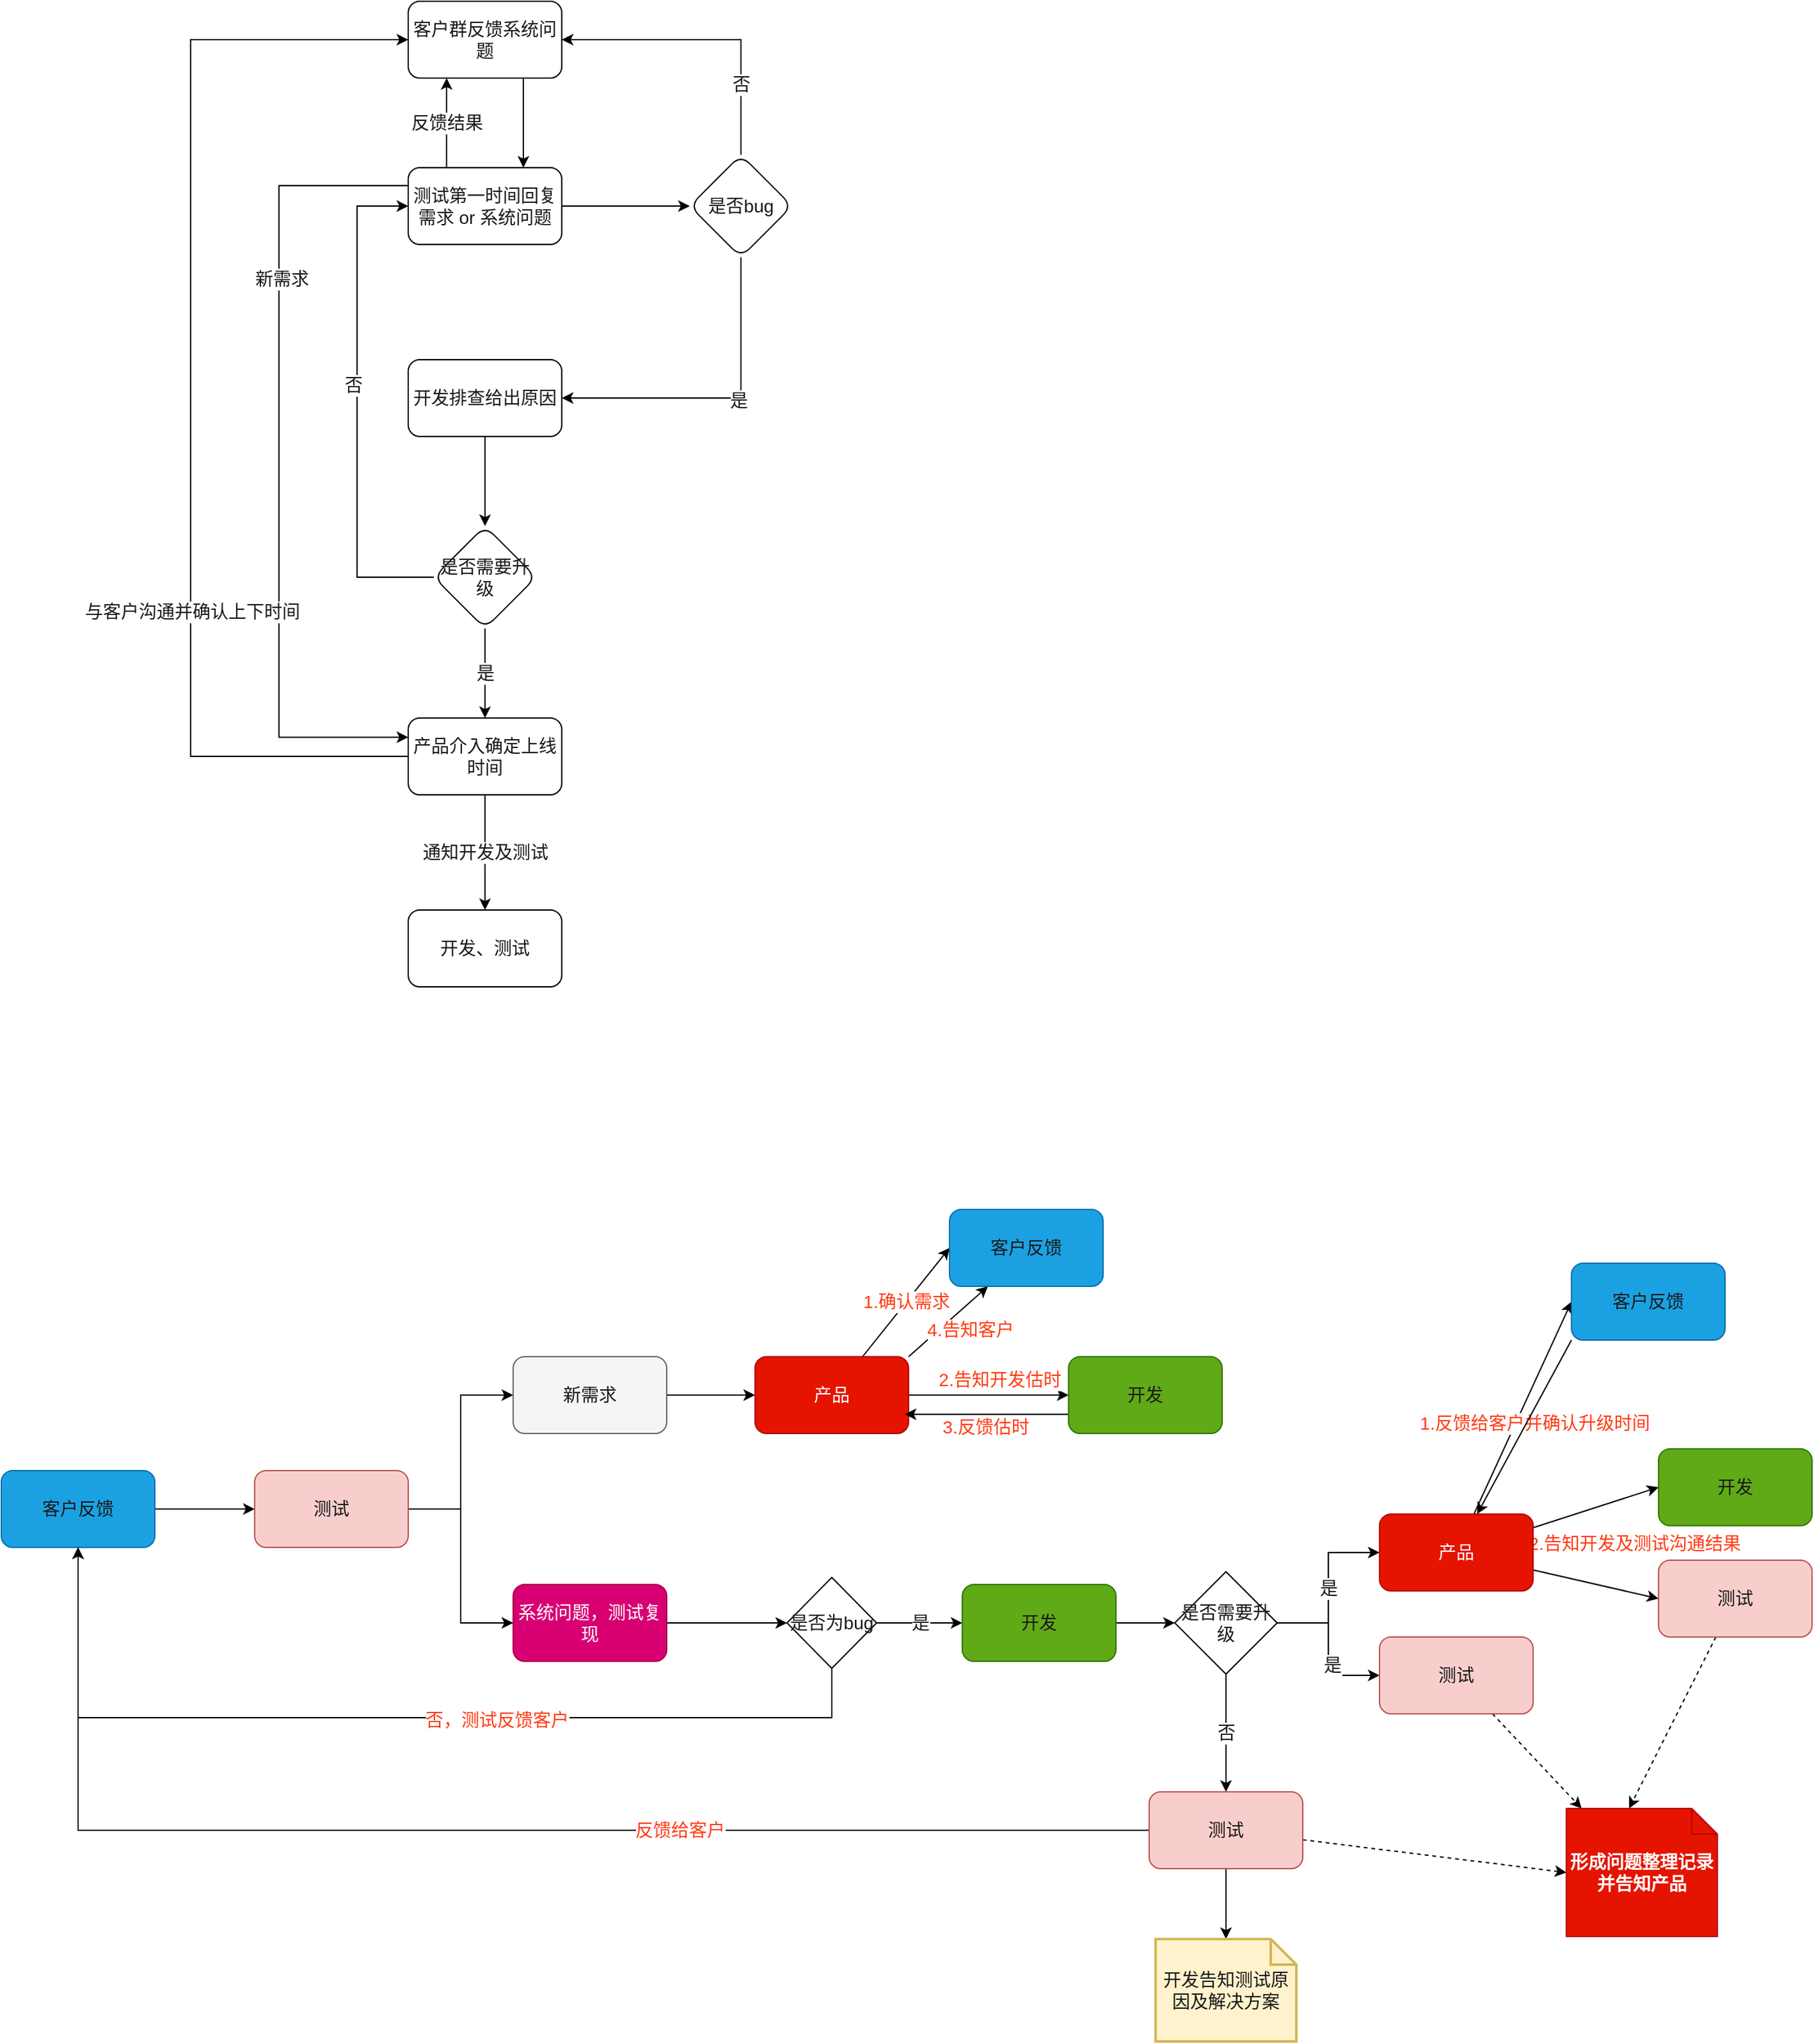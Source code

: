 <mxfile version="17.4.5" type="github">
  <diagram id="2hvGRixQI1NttPmxZqW4" name="Page-1">
    <mxGraphModel dx="1673" dy="896" grid="0" gridSize="10" guides="1" tooltips="1" connect="1" arrows="1" fold="1" page="0" pageScale="1" pageWidth="827" pageHeight="1169" math="0" shadow="0">
      <root>
        <mxCell id="0" />
        <mxCell id="1" parent="0" />
        <mxCell id="53oVMIumwL6rekQ-fXR3-16" style="edgeStyle=orthogonalEdgeStyle;rounded=0;orthogonalLoop=1;jettySize=auto;html=1;fontColor=#1A1A1A;fontSize=14;" edge="1" parent="1" source="53oVMIumwL6rekQ-fXR3-1" target="53oVMIumwL6rekQ-fXR3-2">
          <mxGeometry relative="1" as="geometry">
            <Array as="points">
              <mxPoint x="420" y="200" />
              <mxPoint x="420" y="200" />
            </Array>
          </mxGeometry>
        </mxCell>
        <mxCell id="53oVMIumwL6rekQ-fXR3-1" value="客户群反馈系统问题" style="rounded=1;whiteSpace=wrap;html=1;fontColor=#1A1A1A;fontSize=14;" vertex="1" parent="1">
          <mxGeometry x="330" y="110" width="120" height="60" as="geometry" />
        </mxCell>
        <mxCell id="53oVMIumwL6rekQ-fXR3-5" value="" style="edgeStyle=orthogonalEdgeStyle;rounded=0;orthogonalLoop=1;jettySize=auto;html=1;fontColor=#1A1A1A;fontSize=14;" edge="1" parent="1" source="53oVMIumwL6rekQ-fXR3-2" target="53oVMIumwL6rekQ-fXR3-4">
          <mxGeometry relative="1" as="geometry" />
        </mxCell>
        <mxCell id="53oVMIumwL6rekQ-fXR3-20" value="反馈结果" style="edgeStyle=orthogonalEdgeStyle;rounded=0;orthogonalLoop=1;jettySize=auto;html=1;entryX=0.25;entryY=1;entryDx=0;entryDy=0;fontColor=#1A1A1A;fontSize=14;" edge="1" parent="1" source="53oVMIumwL6rekQ-fXR3-2" target="53oVMIumwL6rekQ-fXR3-1">
          <mxGeometry relative="1" as="geometry">
            <Array as="points">
              <mxPoint x="360" y="220" />
              <mxPoint x="360" y="220" />
            </Array>
          </mxGeometry>
        </mxCell>
        <mxCell id="53oVMIumwL6rekQ-fXR3-25" style="edgeStyle=orthogonalEdgeStyle;rounded=0;orthogonalLoop=1;jettySize=auto;html=1;entryX=0;entryY=0.25;entryDx=0;entryDy=0;fontColor=#1A1A1A;fontSize=14;" edge="1" parent="1" source="53oVMIumwL6rekQ-fXR3-2" target="53oVMIumwL6rekQ-fXR3-17">
          <mxGeometry relative="1" as="geometry">
            <Array as="points">
              <mxPoint x="229" y="254" />
              <mxPoint x="229" y="685" />
            </Array>
          </mxGeometry>
        </mxCell>
        <mxCell id="53oVMIumwL6rekQ-fXR3-26" value="新需求" style="edgeLabel;html=1;align=center;verticalAlign=middle;resizable=0;points=[];fontColor=#1A1A1A;fontSize=14;" vertex="1" connectable="0" parent="53oVMIumwL6rekQ-fXR3-25">
          <mxGeometry x="-0.45" y="2" relative="1" as="geometry">
            <mxPoint as="offset" />
          </mxGeometry>
        </mxCell>
        <mxCell id="53oVMIumwL6rekQ-fXR3-2" value="测试第一时间回复&lt;br style=&quot;font-size: 14px;&quot;&gt;&lt;font style=&quot;font-size: 14px;&quot;&gt;需求 or 系统问题&lt;/font&gt;" style="rounded=1;whiteSpace=wrap;html=1;fontColor=#1A1A1A;fontSize=14;" vertex="1" parent="1">
          <mxGeometry x="330" y="240" width="120" height="60" as="geometry" />
        </mxCell>
        <mxCell id="53oVMIumwL6rekQ-fXR3-13" style="edgeStyle=orthogonalEdgeStyle;rounded=0;orthogonalLoop=1;jettySize=auto;html=1;fontColor=#1A1A1A;fontSize=14;" edge="1" parent="1" source="53oVMIumwL6rekQ-fXR3-3" target="53oVMIumwL6rekQ-fXR3-12">
          <mxGeometry relative="1" as="geometry" />
        </mxCell>
        <mxCell id="53oVMIumwL6rekQ-fXR3-3" value="开发排查给出原因" style="rounded=1;whiteSpace=wrap;html=1;fontColor=#1A1A1A;fontSize=14;" vertex="1" parent="1">
          <mxGeometry x="330" y="390" width="120" height="60" as="geometry" />
        </mxCell>
        <mxCell id="53oVMIumwL6rekQ-fXR3-6" style="edgeStyle=orthogonalEdgeStyle;rounded=0;orthogonalLoop=1;jettySize=auto;html=1;fontColor=#1A1A1A;fontSize=14;" edge="1" parent="1" source="53oVMIumwL6rekQ-fXR3-4" target="53oVMIumwL6rekQ-fXR3-3">
          <mxGeometry relative="1" as="geometry">
            <Array as="points">
              <mxPoint x="590" y="420" />
            </Array>
          </mxGeometry>
        </mxCell>
        <mxCell id="53oVMIumwL6rekQ-fXR3-7" value="是" style="edgeLabel;html=1;align=center;verticalAlign=middle;resizable=0;points=[];fontColor=#1A1A1A;fontSize=14;" vertex="1" connectable="0" parent="53oVMIumwL6rekQ-fXR3-6">
          <mxGeometry x="-0.104" y="2" relative="1" as="geometry">
            <mxPoint as="offset" />
          </mxGeometry>
        </mxCell>
        <mxCell id="53oVMIumwL6rekQ-fXR3-8" style="edgeStyle=orthogonalEdgeStyle;rounded=0;orthogonalLoop=1;jettySize=auto;html=1;entryX=1;entryY=0.5;entryDx=0;entryDy=0;fontColor=#1A1A1A;fontSize=14;" edge="1" parent="1" source="53oVMIumwL6rekQ-fXR3-4" target="53oVMIumwL6rekQ-fXR3-1">
          <mxGeometry relative="1" as="geometry">
            <Array as="points">
              <mxPoint x="590" y="140" />
            </Array>
          </mxGeometry>
        </mxCell>
        <mxCell id="53oVMIumwL6rekQ-fXR3-9" value="否" style="edgeLabel;html=1;align=center;verticalAlign=middle;resizable=0;points=[];fontColor=#1A1A1A;fontSize=14;" vertex="1" connectable="0" parent="53oVMIumwL6rekQ-fXR3-8">
          <mxGeometry x="-0.522" relative="1" as="geometry">
            <mxPoint as="offset" />
          </mxGeometry>
        </mxCell>
        <mxCell id="53oVMIumwL6rekQ-fXR3-4" value="是否bug" style="rhombus;whiteSpace=wrap;html=1;rounded=1;fontColor=#1A1A1A;fontSize=14;" vertex="1" parent="1">
          <mxGeometry x="550" y="230" width="80" height="80" as="geometry" />
        </mxCell>
        <mxCell id="53oVMIumwL6rekQ-fXR3-14" style="edgeStyle=orthogonalEdgeStyle;rounded=0;orthogonalLoop=1;jettySize=auto;html=1;entryX=0;entryY=0.5;entryDx=0;entryDy=0;fontColor=#1A1A1A;fontSize=14;" edge="1" parent="1" source="53oVMIumwL6rekQ-fXR3-12" target="53oVMIumwL6rekQ-fXR3-2">
          <mxGeometry relative="1" as="geometry">
            <Array as="points">
              <mxPoint x="290" y="560" />
              <mxPoint x="290" y="270" />
            </Array>
          </mxGeometry>
        </mxCell>
        <mxCell id="53oVMIumwL6rekQ-fXR3-15" value="否" style="edgeLabel;html=1;align=center;verticalAlign=middle;resizable=0;points=[];fontColor=#1A1A1A;fontSize=14;" vertex="1" connectable="0" parent="53oVMIumwL6rekQ-fXR3-14">
          <mxGeometry x="-0.359" y="3" relative="1" as="geometry">
            <mxPoint y="-85" as="offset" />
          </mxGeometry>
        </mxCell>
        <mxCell id="53oVMIumwL6rekQ-fXR3-18" value="是" style="edgeStyle=orthogonalEdgeStyle;rounded=0;orthogonalLoop=1;jettySize=auto;html=1;fontColor=#1A1A1A;fontSize=14;" edge="1" parent="1" source="53oVMIumwL6rekQ-fXR3-12" target="53oVMIumwL6rekQ-fXR3-17">
          <mxGeometry relative="1" as="geometry" />
        </mxCell>
        <mxCell id="53oVMIumwL6rekQ-fXR3-12" value="是否需要升级" style="rhombus;whiteSpace=wrap;html=1;rounded=1;fontColor=#1A1A1A;fontSize=14;" vertex="1" parent="1">
          <mxGeometry x="350" y="520" width="80" height="80" as="geometry" />
        </mxCell>
        <mxCell id="53oVMIumwL6rekQ-fXR3-21" style="edgeStyle=orthogonalEdgeStyle;rounded=0;orthogonalLoop=1;jettySize=auto;html=1;entryX=0;entryY=0.5;entryDx=0;entryDy=0;fontColor=#1A1A1A;fontSize=14;" edge="1" parent="1" source="53oVMIumwL6rekQ-fXR3-17" target="53oVMIumwL6rekQ-fXR3-1">
          <mxGeometry relative="1" as="geometry">
            <Array as="points">
              <mxPoint x="160" y="700" />
              <mxPoint x="160" y="140" />
            </Array>
          </mxGeometry>
        </mxCell>
        <mxCell id="53oVMIumwL6rekQ-fXR3-22" value="与客户沟通并确认上下时间" style="edgeLabel;html=1;align=center;verticalAlign=middle;resizable=0;points=[];fontColor=#1A1A1A;fontSize=14;" vertex="1" connectable="0" parent="53oVMIumwL6rekQ-fXR3-21">
          <mxGeometry x="-0.371" y="-1" relative="1" as="geometry">
            <mxPoint as="offset" />
          </mxGeometry>
        </mxCell>
        <mxCell id="53oVMIumwL6rekQ-fXR3-24" value="通知开发及测试" style="edgeStyle=orthogonalEdgeStyle;rounded=0;orthogonalLoop=1;jettySize=auto;html=1;fontColor=#1A1A1A;fontSize=14;" edge="1" parent="1" source="53oVMIumwL6rekQ-fXR3-17" target="53oVMIumwL6rekQ-fXR3-23">
          <mxGeometry relative="1" as="geometry" />
        </mxCell>
        <mxCell id="53oVMIumwL6rekQ-fXR3-17" value="产品介入确定上线时间" style="rounded=1;whiteSpace=wrap;html=1;fontColor=#1A1A1A;fontSize=14;" vertex="1" parent="1">
          <mxGeometry x="330" y="670" width="120" height="60" as="geometry" />
        </mxCell>
        <mxCell id="53oVMIumwL6rekQ-fXR3-23" value="开发、测试" style="rounded=1;whiteSpace=wrap;html=1;fontColor=#1A1A1A;fontSize=14;" vertex="1" parent="1">
          <mxGeometry x="330" y="820" width="120" height="60" as="geometry" />
        </mxCell>
        <mxCell id="53oVMIumwL6rekQ-fXR3-30" style="edgeStyle=orthogonalEdgeStyle;rounded=0;orthogonalLoop=1;jettySize=auto;html=1;fontColor=#1A1A1A;fontSize=14;" edge="1" parent="1" source="53oVMIumwL6rekQ-fXR3-28" target="53oVMIumwL6rekQ-fXR3-29">
          <mxGeometry relative="1" as="geometry" />
        </mxCell>
        <mxCell id="53oVMIumwL6rekQ-fXR3-28" value="客户反馈" style="rounded=1;whiteSpace=wrap;html=1;fontColor=#1A1A1A;fillColor=#1ba1e2;strokeColor=#006EAF;fontSize=14;" vertex="1" parent="1">
          <mxGeometry x="12" y="1258" width="120" height="60" as="geometry" />
        </mxCell>
        <mxCell id="53oVMIumwL6rekQ-fXR3-33" style="edgeStyle=orthogonalEdgeStyle;rounded=0;orthogonalLoop=1;jettySize=auto;html=1;entryX=0;entryY=0.5;entryDx=0;entryDy=0;fontColor=#1A1A1A;fontSize=14;" edge="1" parent="1" source="53oVMIumwL6rekQ-fXR3-29" target="53oVMIumwL6rekQ-fXR3-31">
          <mxGeometry relative="1" as="geometry" />
        </mxCell>
        <mxCell id="53oVMIumwL6rekQ-fXR3-35" style="edgeStyle=orthogonalEdgeStyle;rounded=0;orthogonalLoop=1;jettySize=auto;html=1;entryX=0;entryY=0.5;entryDx=0;entryDy=0;fontColor=#1A1A1A;fontSize=14;" edge="1" parent="1" source="53oVMIumwL6rekQ-fXR3-29" target="53oVMIumwL6rekQ-fXR3-32">
          <mxGeometry relative="1" as="geometry" />
        </mxCell>
        <mxCell id="53oVMIumwL6rekQ-fXR3-29" value="测试" style="rounded=1;whiteSpace=wrap;html=1;fillColor=#f8cecc;strokeColor=#b85450;fontColor=#1A1A1A;fontSize=14;" vertex="1" parent="1">
          <mxGeometry x="210" y="1258" width="120" height="60" as="geometry" />
        </mxCell>
        <mxCell id="53oVMIumwL6rekQ-fXR3-65" style="edgeStyle=none;rounded=0;orthogonalLoop=1;jettySize=auto;html=1;entryX=0;entryY=0.5;entryDx=0;entryDy=0;fontColor=#1A1A1A;fontSize=14;" edge="1" parent="1" source="53oVMIumwL6rekQ-fXR3-31" target="53oVMIumwL6rekQ-fXR3-64">
          <mxGeometry relative="1" as="geometry" />
        </mxCell>
        <mxCell id="53oVMIumwL6rekQ-fXR3-31" value="新需求" style="rounded=1;whiteSpace=wrap;html=1;fontColor=#1A1A1A;fillColor=#f5f5f5;strokeColor=#666666;fontSize=14;" vertex="1" parent="1">
          <mxGeometry x="412" y="1169" width="120" height="60" as="geometry" />
        </mxCell>
        <mxCell id="53oVMIumwL6rekQ-fXR3-38" style="edgeStyle=orthogonalEdgeStyle;rounded=0;orthogonalLoop=1;jettySize=auto;html=1;fontColor=#1A1A1A;fontSize=14;" edge="1" parent="1" source="53oVMIumwL6rekQ-fXR3-32" target="53oVMIumwL6rekQ-fXR3-37">
          <mxGeometry relative="1" as="geometry" />
        </mxCell>
        <mxCell id="53oVMIumwL6rekQ-fXR3-32" value="系统问题，测试复现" style="rounded=1;whiteSpace=wrap;html=1;fontColor=#FFFFFF;fillColor=#d80073;strokeColor=#A50040;fontSize=14;" vertex="1" parent="1">
          <mxGeometry x="412" y="1347" width="120" height="60" as="geometry" />
        </mxCell>
        <mxCell id="53oVMIumwL6rekQ-fXR3-40" value="是" style="edgeStyle=orthogonalEdgeStyle;rounded=0;orthogonalLoop=1;jettySize=auto;html=1;fontColor=#1A1A1A;fontSize=14;" edge="1" parent="1" source="53oVMIumwL6rekQ-fXR3-37" target="53oVMIumwL6rekQ-fXR3-39">
          <mxGeometry relative="1" as="geometry" />
        </mxCell>
        <mxCell id="53oVMIumwL6rekQ-fXR3-41" style="edgeStyle=orthogonalEdgeStyle;rounded=0;orthogonalLoop=1;jettySize=auto;html=1;entryX=0.5;entryY=1;entryDx=0;entryDy=0;fontColor=#1A1A1A;fontSize=14;" edge="1" parent="1" source="53oVMIumwL6rekQ-fXR3-37" target="53oVMIumwL6rekQ-fXR3-28">
          <mxGeometry relative="1" as="geometry">
            <Array as="points">
              <mxPoint x="661" y="1451" />
              <mxPoint x="72" y="1451" />
            </Array>
          </mxGeometry>
        </mxCell>
        <mxCell id="53oVMIumwL6rekQ-fXR3-42" value="否，测试反馈客户" style="edgeLabel;html=1;align=center;verticalAlign=middle;resizable=0;points=[];fontColor=#FF3B14;fontSize=14;" vertex="1" connectable="0" parent="53oVMIumwL6rekQ-fXR3-41">
          <mxGeometry x="-0.207" y="2" relative="1" as="geometry">
            <mxPoint x="1" as="offset" />
          </mxGeometry>
        </mxCell>
        <mxCell id="53oVMIumwL6rekQ-fXR3-37" value="是否为bug" style="rhombus;whiteSpace=wrap;html=1;fontColor=#1A1A1A;fontSize=14;" vertex="1" parent="1">
          <mxGeometry x="626" y="1341.5" width="70" height="71" as="geometry" />
        </mxCell>
        <mxCell id="53oVMIumwL6rekQ-fXR3-44" style="edgeStyle=orthogonalEdgeStyle;rounded=0;orthogonalLoop=1;jettySize=auto;html=1;entryX=0;entryY=0.5;entryDx=0;entryDy=0;fontColor=#1A1A1A;fontSize=14;" edge="1" parent="1" source="53oVMIumwL6rekQ-fXR3-39" target="53oVMIumwL6rekQ-fXR3-43">
          <mxGeometry relative="1" as="geometry" />
        </mxCell>
        <mxCell id="53oVMIumwL6rekQ-fXR3-39" value="开发" style="rounded=1;whiteSpace=wrap;html=1;fontColor=#1A1A1A;fillColor=#60a917;strokeColor=#2D7600;fontSize=14;" vertex="1" parent="1">
          <mxGeometry x="763" y="1347" width="120" height="60" as="geometry" />
        </mxCell>
        <mxCell id="53oVMIumwL6rekQ-fXR3-46" value="是" style="edgeStyle=orthogonalEdgeStyle;rounded=0;orthogonalLoop=1;jettySize=auto;html=1;entryX=0;entryY=0.5;entryDx=0;entryDy=0;fontColor=#1A1A1A;fontSize=14;" edge="1" parent="1" source="53oVMIumwL6rekQ-fXR3-43" target="53oVMIumwL6rekQ-fXR3-45">
          <mxGeometry relative="1" as="geometry" />
        </mxCell>
        <mxCell id="53oVMIumwL6rekQ-fXR3-48" value="否" style="edgeStyle=orthogonalEdgeStyle;rounded=0;orthogonalLoop=1;jettySize=auto;html=1;fontColor=#1A1A1A;fontSize=14;" edge="1" parent="1" source="53oVMIumwL6rekQ-fXR3-43" target="53oVMIumwL6rekQ-fXR3-47">
          <mxGeometry relative="1" as="geometry" />
        </mxCell>
        <mxCell id="53oVMIumwL6rekQ-fXR3-52" style="edgeStyle=orthogonalEdgeStyle;rounded=0;orthogonalLoop=1;jettySize=auto;html=1;entryX=0;entryY=0.5;entryDx=0;entryDy=0;fontColor=#1A1A1A;fontSize=14;" edge="1" parent="1" source="53oVMIumwL6rekQ-fXR3-43" target="53oVMIumwL6rekQ-fXR3-51">
          <mxGeometry relative="1" as="geometry" />
        </mxCell>
        <mxCell id="53oVMIumwL6rekQ-fXR3-53" value="是" style="edgeLabel;html=1;align=center;verticalAlign=middle;resizable=0;points=[];fontColor=#1A1A1A;fontSize=14;" vertex="1" connectable="0" parent="53oVMIumwL6rekQ-fXR3-52">
          <mxGeometry x="0.207" y="3" relative="1" as="geometry">
            <mxPoint as="offset" />
          </mxGeometry>
        </mxCell>
        <mxCell id="53oVMIumwL6rekQ-fXR3-43" value="是否需要升级" style="rhombus;whiteSpace=wrap;html=1;fontColor=#1A1A1A;fontSize=14;" vertex="1" parent="1">
          <mxGeometry x="929" y="1337" width="80" height="80" as="geometry" />
        </mxCell>
        <mxCell id="53oVMIumwL6rekQ-fXR3-58" value="1.反馈给客户并确认升级时间" style="rounded=0;orthogonalLoop=1;jettySize=auto;html=1;entryX=0;entryY=0.5;entryDx=0;entryDy=0;fontColor=#FF3B14;fontSize=14;" edge="1" parent="1" source="53oVMIumwL6rekQ-fXR3-45" target="53oVMIumwL6rekQ-fXR3-57">
          <mxGeometry x="-0.076" y="-13" relative="1" as="geometry">
            <mxPoint as="offset" />
          </mxGeometry>
        </mxCell>
        <mxCell id="53oVMIumwL6rekQ-fXR3-62" value="2.告知开发及测试沟通结果" style="edgeStyle=none;rounded=0;orthogonalLoop=1;jettySize=auto;html=1;entryX=0;entryY=0.5;entryDx=0;entryDy=0;fontColor=#FF3B14;fontSize=14;" edge="1" parent="1" source="53oVMIumwL6rekQ-fXR3-45" target="53oVMIumwL6rekQ-fXR3-60">
          <mxGeometry x="0.386" y="-36" relative="1" as="geometry">
            <mxPoint as="offset" />
          </mxGeometry>
        </mxCell>
        <mxCell id="53oVMIumwL6rekQ-fXR3-63" style="edgeStyle=none;rounded=0;orthogonalLoop=1;jettySize=auto;html=1;entryX=0;entryY=0.5;entryDx=0;entryDy=0;fontColor=#1A1A1A;fontSize=14;" edge="1" parent="1" source="53oVMIumwL6rekQ-fXR3-45" target="53oVMIumwL6rekQ-fXR3-61">
          <mxGeometry relative="1" as="geometry" />
        </mxCell>
        <mxCell id="53oVMIumwL6rekQ-fXR3-45" value="产品" style="rounded=1;whiteSpace=wrap;html=1;fontColor=#FFFFFF;fillColor=#e51400;strokeColor=#B20000;fontSize=14;" vertex="1" parent="1">
          <mxGeometry x="1089" y="1292" width="120" height="60" as="geometry" />
        </mxCell>
        <mxCell id="53oVMIumwL6rekQ-fXR3-49" style="edgeStyle=orthogonalEdgeStyle;rounded=0;orthogonalLoop=1;jettySize=auto;html=1;fontColor=#1A1A1A;fontSize=14;" edge="1" parent="1" source="53oVMIumwL6rekQ-fXR3-47" target="53oVMIumwL6rekQ-fXR3-28">
          <mxGeometry relative="1" as="geometry" />
        </mxCell>
        <mxCell id="53oVMIumwL6rekQ-fXR3-50" value="反馈给客户" style="edgeLabel;html=1;align=center;verticalAlign=middle;resizable=0;points=[];fontColor=#FF3B14;fontSize=14;" vertex="1" connectable="0" parent="53oVMIumwL6rekQ-fXR3-49">
          <mxGeometry x="-0.306" relative="1" as="geometry">
            <mxPoint as="offset" />
          </mxGeometry>
        </mxCell>
        <mxCell id="53oVMIumwL6rekQ-fXR3-55" value="" style="edgeStyle=orthogonalEdgeStyle;rounded=0;orthogonalLoop=1;jettySize=auto;html=1;fontColor=#1A1A1A;fontSize=14;" edge="1" parent="1" source="53oVMIumwL6rekQ-fXR3-47" target="53oVMIumwL6rekQ-fXR3-54">
          <mxGeometry relative="1" as="geometry" />
        </mxCell>
        <mxCell id="53oVMIumwL6rekQ-fXR3-77" style="edgeStyle=none;rounded=0;orthogonalLoop=1;jettySize=auto;html=1;entryX=0;entryY=0.5;entryDx=0;entryDy=0;entryPerimeter=0;fontSize=14;fontColor=#FF3B14;dashed=1;" edge="1" parent="1" source="53oVMIumwL6rekQ-fXR3-47" target="53oVMIumwL6rekQ-fXR3-75">
          <mxGeometry relative="1" as="geometry" />
        </mxCell>
        <mxCell id="53oVMIumwL6rekQ-fXR3-47" value="测试" style="rounded=1;whiteSpace=wrap;html=1;fillColor=#f8cecc;strokeColor=#b85450;fontColor=#1A1A1A;fontSize=14;" vertex="1" parent="1">
          <mxGeometry x="909" y="1509" width="120" height="60" as="geometry" />
        </mxCell>
        <mxCell id="53oVMIumwL6rekQ-fXR3-78" style="edgeStyle=none;rounded=0;orthogonalLoop=1;jettySize=auto;html=1;dashed=1;fontSize=14;fontColor=#FF3B14;" edge="1" parent="1" source="53oVMIumwL6rekQ-fXR3-51" target="53oVMIumwL6rekQ-fXR3-75">
          <mxGeometry relative="1" as="geometry" />
        </mxCell>
        <mxCell id="53oVMIumwL6rekQ-fXR3-51" value="测试" style="rounded=1;whiteSpace=wrap;html=1;fillColor=#f8cecc;strokeColor=#b85450;fontColor=#1A1A1A;fontSize=14;" vertex="1" parent="1">
          <mxGeometry x="1089" y="1388" width="120" height="60" as="geometry" />
        </mxCell>
        <mxCell id="53oVMIumwL6rekQ-fXR3-54" value="开发告知测试原因及解决方案" style="shape=note;strokeWidth=2;fontSize=14;size=20;whiteSpace=wrap;html=1;fillColor=#fff2cc;strokeColor=#d6b656;fontColor=#1A1A1A;" vertex="1" parent="1">
          <mxGeometry x="914" y="1624" width="110.0" height="80" as="geometry" />
        </mxCell>
        <mxCell id="53oVMIumwL6rekQ-fXR3-59" style="edgeStyle=none;rounded=0;orthogonalLoop=1;jettySize=auto;html=1;fontColor=#1A1A1A;exitX=0;exitY=1;exitDx=0;exitDy=0;fontSize=14;" edge="1" parent="1" source="53oVMIumwL6rekQ-fXR3-57" target="53oVMIumwL6rekQ-fXR3-45">
          <mxGeometry relative="1" as="geometry" />
        </mxCell>
        <mxCell id="53oVMIumwL6rekQ-fXR3-57" value="客户反馈" style="rounded=1;whiteSpace=wrap;html=1;fontColor=#1A1A1A;fillColor=#1ba1e2;strokeColor=#006EAF;fontSize=14;" vertex="1" parent="1">
          <mxGeometry x="1239" y="1096" width="120" height="60" as="geometry" />
        </mxCell>
        <mxCell id="53oVMIumwL6rekQ-fXR3-60" value="开发" style="rounded=1;whiteSpace=wrap;html=1;fontColor=#1A1A1A;fillColor=#60a917;strokeColor=#2D7600;fontSize=14;" vertex="1" parent="1">
          <mxGeometry x="1307" y="1241" width="120" height="60" as="geometry" />
        </mxCell>
        <mxCell id="53oVMIumwL6rekQ-fXR3-76" style="edgeStyle=none;rounded=0;orthogonalLoop=1;jettySize=auto;html=1;entryX=0;entryY=0;entryDx=49;entryDy=0;entryPerimeter=0;fontSize=14;fontColor=#FF3B14;dashed=1;" edge="1" parent="1" source="53oVMIumwL6rekQ-fXR3-61" target="53oVMIumwL6rekQ-fXR3-75">
          <mxGeometry relative="1" as="geometry" />
        </mxCell>
        <mxCell id="53oVMIumwL6rekQ-fXR3-61" value="测试" style="rounded=1;whiteSpace=wrap;html=1;fillColor=#f8cecc;strokeColor=#b85450;fontColor=#1A1A1A;fontSize=14;" vertex="1" parent="1">
          <mxGeometry x="1307" y="1328" width="120" height="60" as="geometry" />
        </mxCell>
        <mxCell id="53oVMIumwL6rekQ-fXR3-67" value="1.确认需求" style="edgeStyle=none;rounded=0;orthogonalLoop=1;jettySize=auto;html=1;entryX=0;entryY=0.5;entryDx=0;entryDy=0;fontColor=#FF3B14;fontSize=14;" edge="1" parent="1" source="53oVMIumwL6rekQ-fXR3-64" target="53oVMIumwL6rekQ-fXR3-66">
          <mxGeometry relative="1" as="geometry" />
        </mxCell>
        <mxCell id="53oVMIumwL6rekQ-fXR3-70" style="edgeStyle=none;rounded=0;orthogonalLoop=1;jettySize=auto;html=1;fontColor=#1A1A1A;fontSize=14;" edge="1" parent="1" source="53oVMIumwL6rekQ-fXR3-64" target="53oVMIumwL6rekQ-fXR3-69">
          <mxGeometry relative="1" as="geometry" />
        </mxCell>
        <mxCell id="53oVMIumwL6rekQ-fXR3-71" value="2.告知开发估时" style="edgeLabel;html=1;align=center;verticalAlign=middle;resizable=0;points=[];fontColor=#FF3B14;fontSize=14;" vertex="1" connectable="0" parent="53oVMIumwL6rekQ-fXR3-70">
          <mxGeometry x="0.271" y="-5" relative="1" as="geometry">
            <mxPoint x="-9" y="-17" as="offset" />
          </mxGeometry>
        </mxCell>
        <mxCell id="53oVMIumwL6rekQ-fXR3-73" style="edgeStyle=none;rounded=0;orthogonalLoop=1;jettySize=auto;html=1;entryX=0.25;entryY=1;entryDx=0;entryDy=0;fontColor=#1A1A1A;exitX=1;exitY=0;exitDx=0;exitDy=0;fontSize=14;" edge="1" parent="1" source="53oVMIumwL6rekQ-fXR3-64" target="53oVMIumwL6rekQ-fXR3-66">
          <mxGeometry relative="1" as="geometry" />
        </mxCell>
        <mxCell id="53oVMIumwL6rekQ-fXR3-74" value="4.告知客户" style="edgeLabel;html=1;align=center;verticalAlign=middle;resizable=0;points=[];fontColor=#FF3B14;fontSize=14;" vertex="1" connectable="0" parent="53oVMIumwL6rekQ-fXR3-73">
          <mxGeometry x="-0.337" y="2" relative="1" as="geometry">
            <mxPoint x="29" y="-2" as="offset" />
          </mxGeometry>
        </mxCell>
        <mxCell id="53oVMIumwL6rekQ-fXR3-64" value="产品" style="rounded=1;whiteSpace=wrap;html=1;fontColor=#FFFFFF;fillColor=#e51400;strokeColor=#B20000;fontSize=14;" vertex="1" parent="1">
          <mxGeometry x="601" y="1169" width="120" height="60" as="geometry" />
        </mxCell>
        <mxCell id="53oVMIumwL6rekQ-fXR3-66" value="客户反馈" style="rounded=1;whiteSpace=wrap;html=1;fontColor=#1A1A1A;fillColor=#1ba1e2;strokeColor=#006EAF;fontSize=14;" vertex="1" parent="1">
          <mxGeometry x="753" y="1054" width="120" height="60" as="geometry" />
        </mxCell>
        <mxCell id="53oVMIumwL6rekQ-fXR3-72" value="3.反馈估时" style="edgeStyle=none;rounded=0;orthogonalLoop=1;jettySize=auto;html=1;fontColor=#FF3B14;exitX=0;exitY=0.75;exitDx=0;exitDy=0;fontSize=14;" edge="1" parent="1" source="53oVMIumwL6rekQ-fXR3-69">
          <mxGeometry x="0.023" y="10" relative="1" as="geometry">
            <mxPoint x="718" y="1214" as="targetPoint" />
            <mxPoint as="offset" />
          </mxGeometry>
        </mxCell>
        <mxCell id="53oVMIumwL6rekQ-fXR3-69" value="开发" style="rounded=1;whiteSpace=wrap;html=1;fontColor=#1A1A1A;fillColor=#60a917;strokeColor=#2D7600;fontSize=14;" vertex="1" parent="1">
          <mxGeometry x="846" y="1169" width="120" height="60" as="geometry" />
        </mxCell>
        <mxCell id="53oVMIumwL6rekQ-fXR3-75" value="形成问题整理记录并告知产品" style="shape=note;size=20;whiteSpace=wrap;html=1;fontColor=#ffffff;fontStyle=1;fontSize=14;fillColor=#e51400;strokeColor=#B20000;" vertex="1" parent="1">
          <mxGeometry x="1235" y="1522" width="118" height="100" as="geometry" />
        </mxCell>
      </root>
    </mxGraphModel>
  </diagram>
</mxfile>
